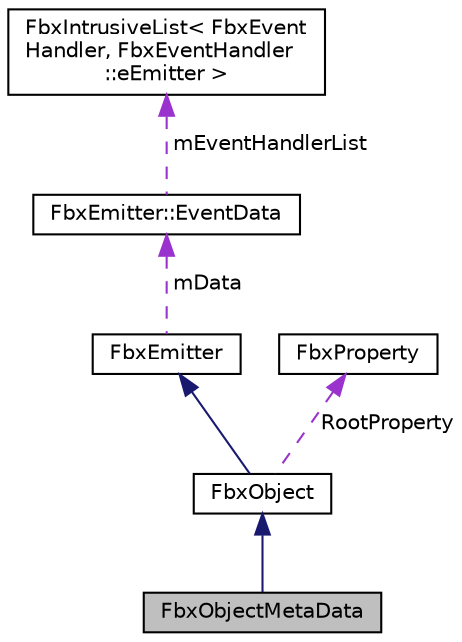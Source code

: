 digraph "FbxObjectMetaData"
{
  edge [fontname="Helvetica",fontsize="10",labelfontname="Helvetica",labelfontsize="10"];
  node [fontname="Helvetica",fontsize="10",shape=record];
  Node3 [label="FbxObjectMetaData",height=0.2,width=0.4,color="black", fillcolor="grey75", style="filled", fontcolor="black"];
  Node4 -> Node3 [dir="back",color="midnightblue",fontsize="10",style="solid",fontname="Helvetica"];
  Node4 [label="FbxObject",height=0.2,width=0.4,color="black", fillcolor="white", style="filled",URL="$class_fbx_object.html"];
  Node5 -> Node4 [dir="back",color="midnightblue",fontsize="10",style="solid",fontname="Helvetica"];
  Node5 [label="FbxEmitter",height=0.2,width=0.4,color="black", fillcolor="white", style="filled",URL="$class_fbx_emitter.html"];
  Node6 -> Node5 [dir="back",color="darkorchid3",fontsize="10",style="dashed",label=" mData" ,fontname="Helvetica"];
  Node6 [label="FbxEmitter::EventData",height=0.2,width=0.4,color="black", fillcolor="white", style="filled",URL="$struct_fbx_emitter_1_1_event_data.html"];
  Node7 -> Node6 [dir="back",color="darkorchid3",fontsize="10",style="dashed",label=" mEventHandlerList" ,fontname="Helvetica"];
  Node7 [label="FbxIntrusiveList\< FbxEvent\lHandler, FbxEventHandler\l::eEmitter \>",height=0.2,width=0.4,color="black", fillcolor="white", style="filled",URL="$class_fbx_intrusive_list.html"];
  Node8 -> Node4 [dir="back",color="darkorchid3",fontsize="10",style="dashed",label=" RootProperty" ,fontname="Helvetica"];
  Node8 [label="FbxProperty",height=0.2,width=0.4,color="black", fillcolor="white", style="filled",URL="$class_fbx_property.html",tooltip="Class to hold user properties. "];
}

